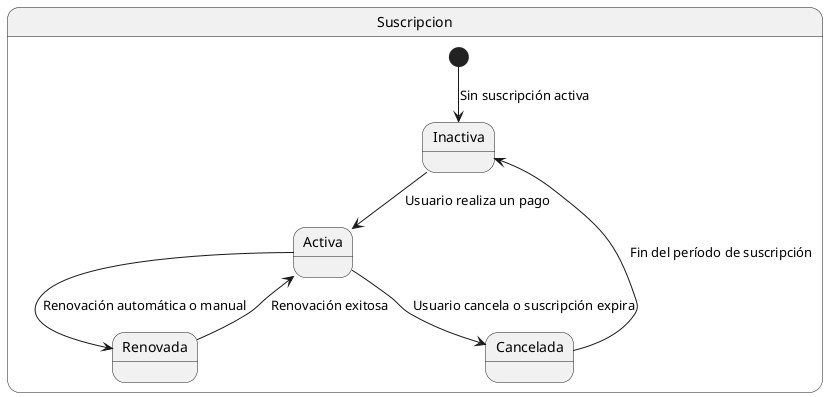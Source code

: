 @startuml

state Suscripcion {
  [*] --> Inactiva : Sin suscripción activa
  
  Inactiva --> Activa : Usuario realiza un pago
  Activa --> Renovada : Renovación automática o manual
  Activa --> Cancelada : Usuario cancela o suscripción expira
  Renovada --> Activa : Renovación exitosa
  Cancelada --> Inactiva : Fin del período de suscripción
}

@enduml
